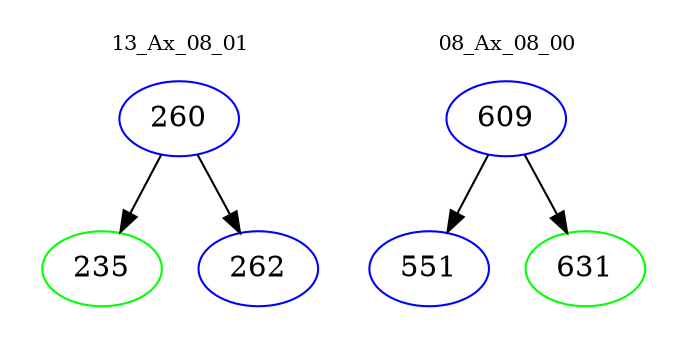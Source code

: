 digraph{
subgraph cluster_0 {
color = white
label = "13_Ax_08_01";
fontsize=10;
T0_260 [label="260", color="blue"]
T0_260 -> T0_235 [color="black"]
T0_235 [label="235", color="green"]
T0_260 -> T0_262 [color="black"]
T0_262 [label="262", color="blue"]
}
subgraph cluster_1 {
color = white
label = "08_Ax_08_00";
fontsize=10;
T1_609 [label="609", color="blue"]
T1_609 -> T1_551 [color="black"]
T1_551 [label="551", color="blue"]
T1_609 -> T1_631 [color="black"]
T1_631 [label="631", color="green"]
}
}
